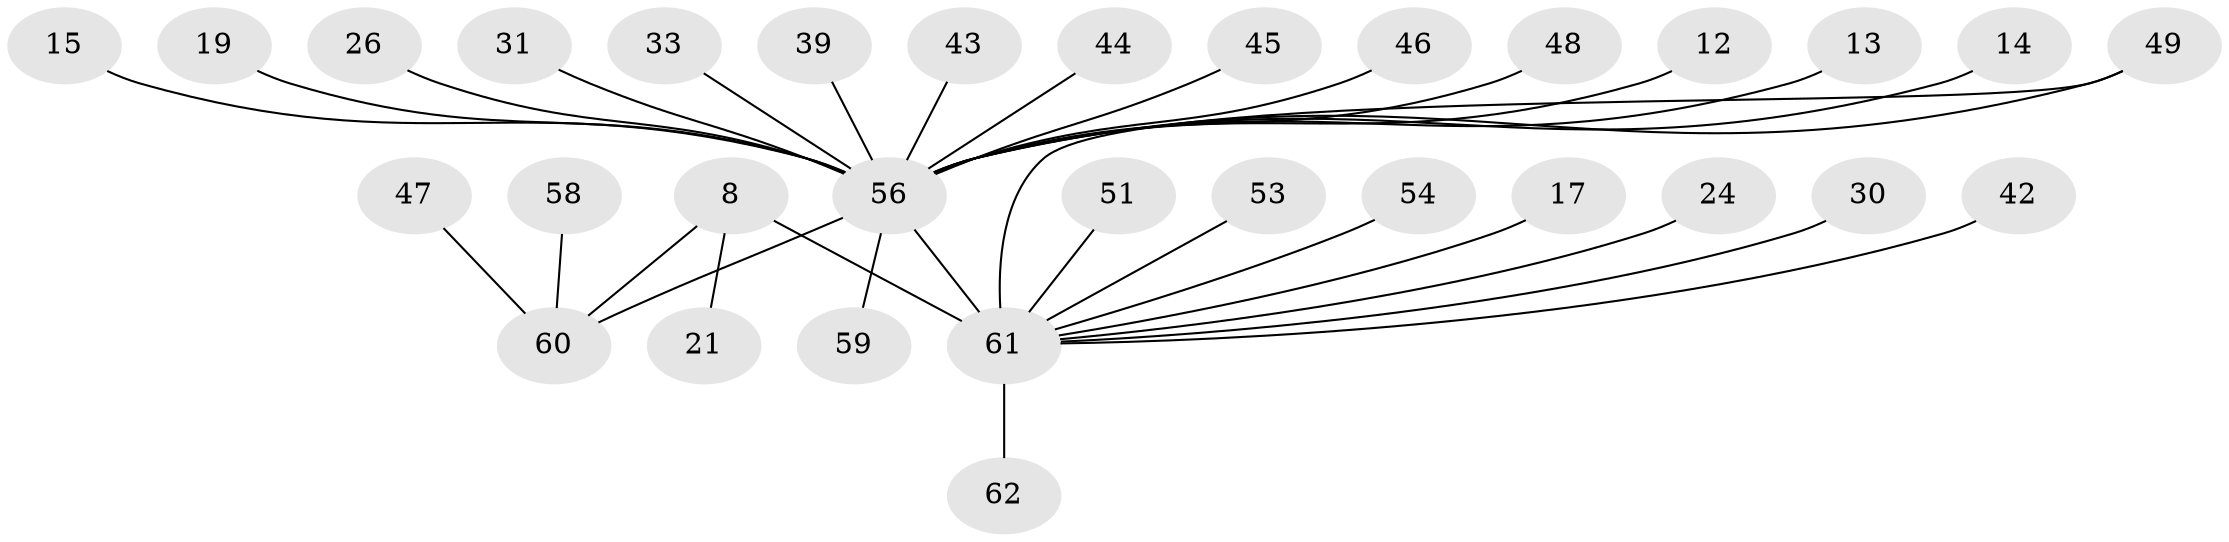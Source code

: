 // original degree distribution, {13: 0.016129032258064516, 4: 0.08064516129032258, 16: 0.016129032258064516, 5: 0.11290322580645161, 6: 0.03225806451612903, 17: 0.016129032258064516, 2: 0.16129032258064516, 1: 0.46774193548387094, 7: 0.03225806451612903, 3: 0.06451612903225806}
// Generated by graph-tools (version 1.1) at 2025/48/03/09/25 04:48:47]
// undirected, 31 vertices, 32 edges
graph export_dot {
graph [start="1"]
  node [color=gray90,style=filled];
  8 [super="+4"];
  12;
  13;
  14;
  15;
  17;
  19;
  21;
  24;
  26;
  30;
  31;
  33;
  39 [super="+37+28+35"];
  42;
  43;
  44;
  45;
  46;
  47;
  48;
  49;
  51;
  53;
  54;
  56 [super="+18+7+23+25+52+10+36+38"];
  58;
  59;
  60 [super="+11+50+2"];
  61 [super="+55+57+16"];
  62 [super="+41"];
  8 -- 61 [weight=2];
  8 -- 60;
  8 -- 21;
  12 -- 56;
  13 -- 56;
  14 -- 56;
  15 -- 56;
  17 -- 61;
  19 -- 56;
  24 -- 61;
  26 -- 56;
  30 -- 61;
  31 -- 56;
  33 -- 56;
  39 -- 56 [weight=8];
  42 -- 61;
  43 -- 56;
  44 -- 56;
  45 -- 56;
  46 -- 56 [weight=2];
  47 -- 60;
  48 -- 56;
  49 -- 56 [weight=2];
  49 -- 61 [weight=2];
  51 -- 61;
  53 -- 61;
  54 -- 61;
  56 -- 60 [weight=6];
  56 -- 61 [weight=13];
  56 -- 59;
  58 -- 60;
  61 -- 62;
}

